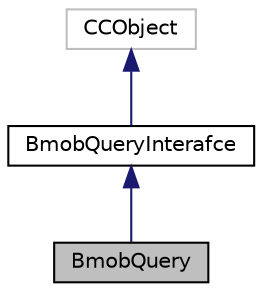 digraph "BmobQuery"
{
  edge [fontname="Helvetica",fontsize="10",labelfontname="Helvetica",labelfontsize="10"];
  node [fontname="Helvetica",fontsize="10",shape=record];
  Node1 [label="BmobQuery",height=0.2,width=0.4,color="black", fillcolor="grey75", style="filled", fontcolor="black"];
  Node2 -> Node1 [dir="back",color="midnightblue",fontsize="10",style="solid",fontname="Helvetica"];
  Node2 [label="BmobQueryInterafce",height=0.2,width=0.4,color="black", fillcolor="white", style="filled",URL="$classBmobQueryInterafce.html"];
  Node3 -> Node2 [dir="back",color="midnightblue",fontsize="10",style="solid",fontname="Helvetica"];
  Node3 [label="CCObject",height=0.2,width=0.4,color="grey75", fillcolor="white", style="filled"];
}
